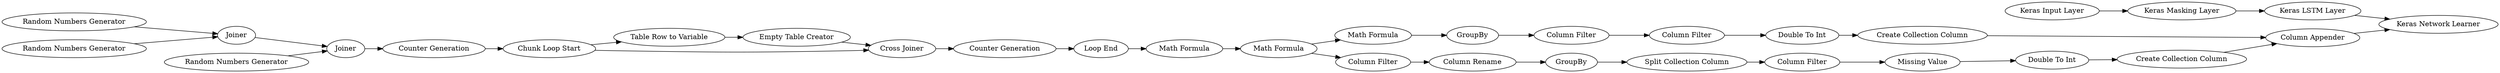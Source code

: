 digraph {
	12 -> 15
	20 -> 21
	8 -> 9
	23 -> 24
	21 -> 25
	14 -> 12
	27 -> 28
	4 -> 6
	22 -> 23
	18 -> 19
	30 -> 33
	33 -> 29
	25 -> 34
	24 -> 32
	31 -> 33
	35 -> 31
	26 -> 27
	34 -> 30
	32 -> 35
	17 -> 18
	10 -> 11
	5 -> 7
	8 -> 11
	15 -> 16
	7 -> 13
	13 -> 8
	6 -> 7
	3 -> 6
	11 -> 14
	19 -> 20
	9 -> 10
	16 -> 22
	16 -> 17
	28 -> 29
	27 [label="Keras Masking Layer"]
	7 [label=Joiner]
	9 [label="Table Row to Variable"]
	18 [label="Column Rename"]
	21 [label="Column Filter"]
	26 [label="Keras Input Layer"]
	8 [label="Chunk Loop Start"]
	17 [label="Column Filter"]
	3 [label="Random Numbers Generator"]
	19 [label=GroupBy]
	24 [label="Column Filter"]
	31 [label="Create Collection Column"]
	6 [label=Joiner]
	15 [label="Math Formula"]
	25 [label="Missing Value"]
	12 [label="Loop End"]
	10 [label="Empty Table Creator"]
	16 [label="Math Formula"]
	30 [label="Create Collection Column"]
	22 [label="Math Formula"]
	28 [label="Keras LSTM Layer"]
	11 [label="Cross Joiner"]
	4 [label="Random Numbers Generator"]
	23 [label=GroupBy]
	14 [label="Counter Generation"]
	5 [label="Random Numbers Generator"]
	13 [label="Counter Generation"]
	20 [label="Split Collection Column"]
	35 [label="Double To Int"]
	34 [label="Double To Int"]
	29 [label="Keras Network Learner"]
	33 [label="Column Appender"]
	32 [label="Column Filter"]
	rankdir=LR
}

